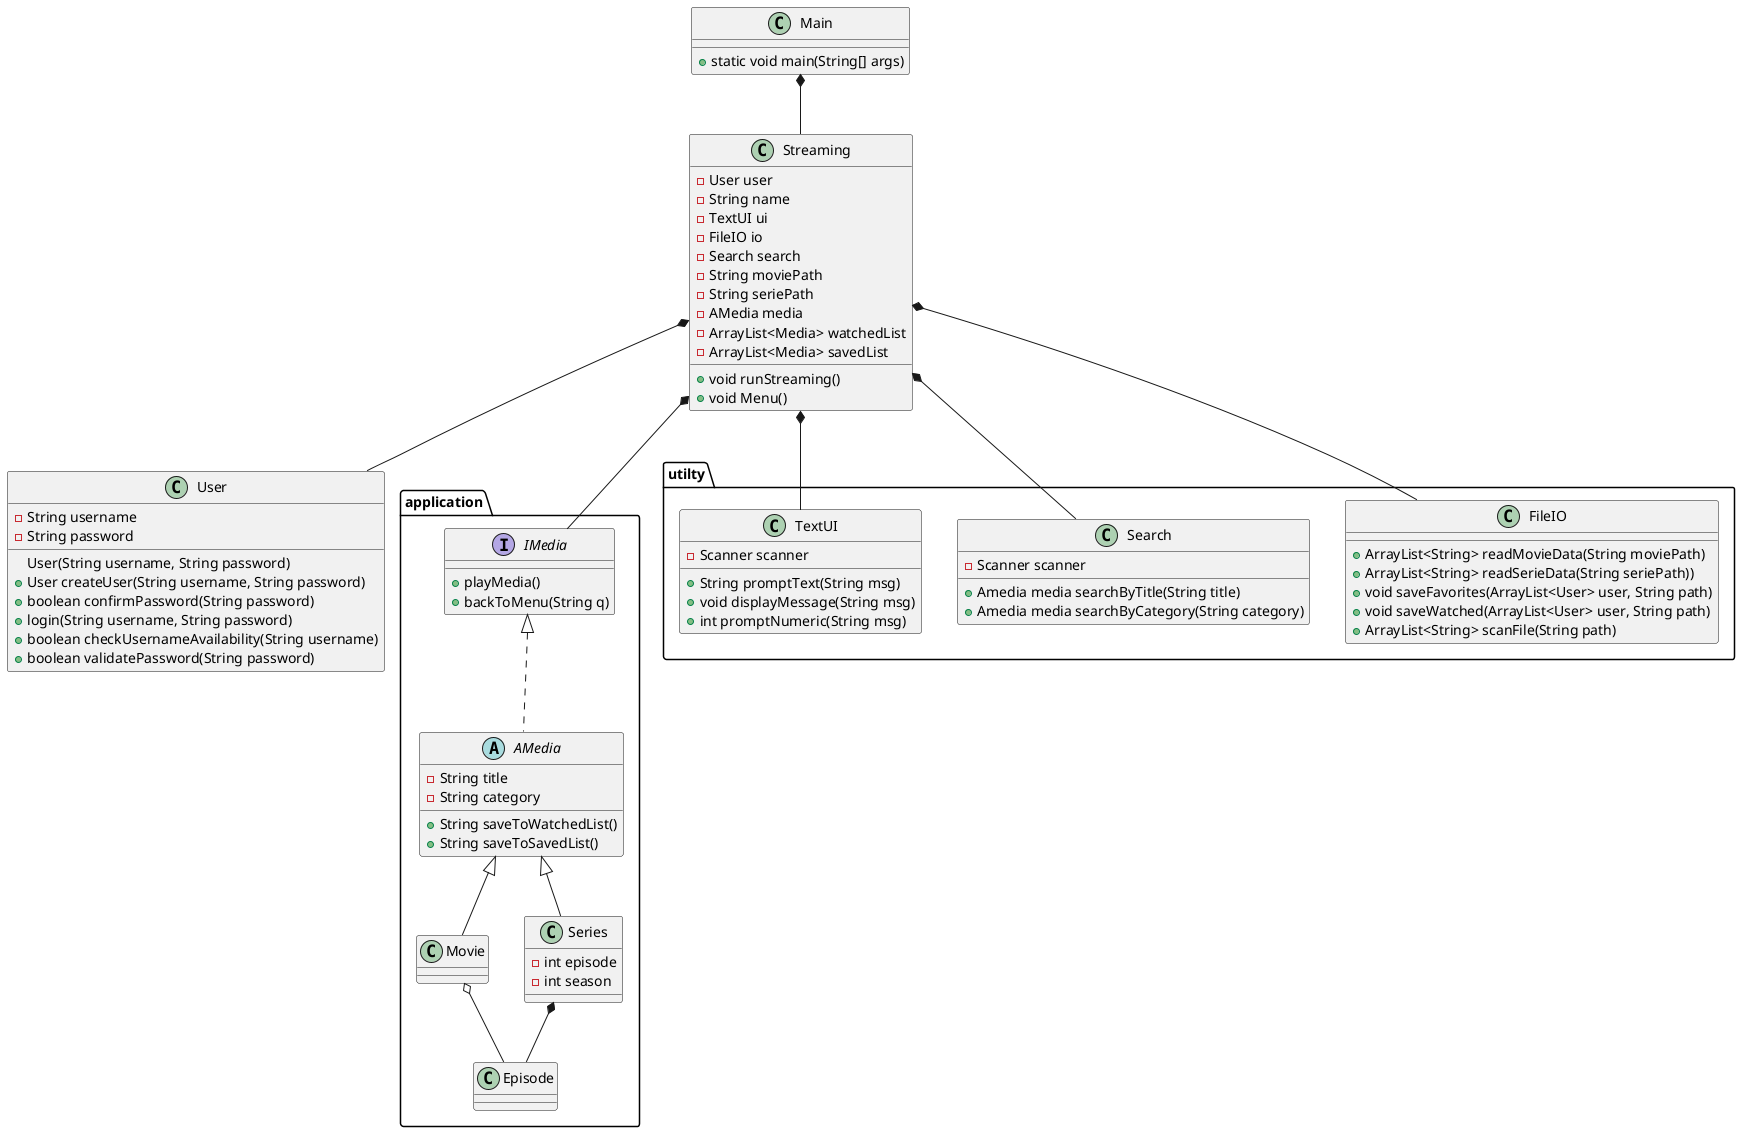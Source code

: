 @startuml

class Main {
+ static void main(String[] args)
}
package application{
interface IMedia {
+ playMedia()
+ backToMenu(String q)
'+ pauseMedia()
}

abstract AMedia {
- String title
- String category
+ String saveToWatchedList()
+ String saveToSavedList()
}

class Movie {

}


class Series {
- int episode
- int season
}
class Episode{

}
}

class User {
- String username
- String password
User(String username, String password)
'Methods
+ User createUser(String username, String password)
+ boolean confirmPassword(String password)
+ login(String username, String password)
+ boolean checkUsernameAvailability(String username)
+ boolean validatePassword(String password)
}

class Streaming {
- User user
- String name
- TextUI ui
- FileIO io
- Search search
- String moviePath
- String seriePath
- AMedia media
- ArrayList<Media> watchedList
- ArrayList<Media> savedList
+ void runStreaming()
+ void Menu()
}


package utilty{
class FileIO {
+ ArrayList<String> readMovieData(String moviePath)
+ ArrayList<String> readSerieData(String seriePath))
+ void saveFavorites(ArrayList<User> user, String path)
+ void saveWatched(ArrayList<User> user, String path)
+ ArrayList<String> scanFile(String path)
}

class Search {
- Scanner scanner
+ Amedia media searchByTitle(String title)
+ Amedia media searchByCategory(String category)
}
class TextUI {
- Scanner scanner
+ String promptText(String msg)
+ void displayMessage(String msg)
+ int promptNumeric(String msg)
}
}


Main *-- Streaming
Streaming *-- IMedia
Streaming *-- User
Streaming *-- Search
Streaming *-- TextUI
IMedia <|.. AMedia
Streaming *-- FileIO
AMedia <|-- Movie
AMedia  <|-- Series
Series *-- Episode
Movie o-- Episode

@enduml